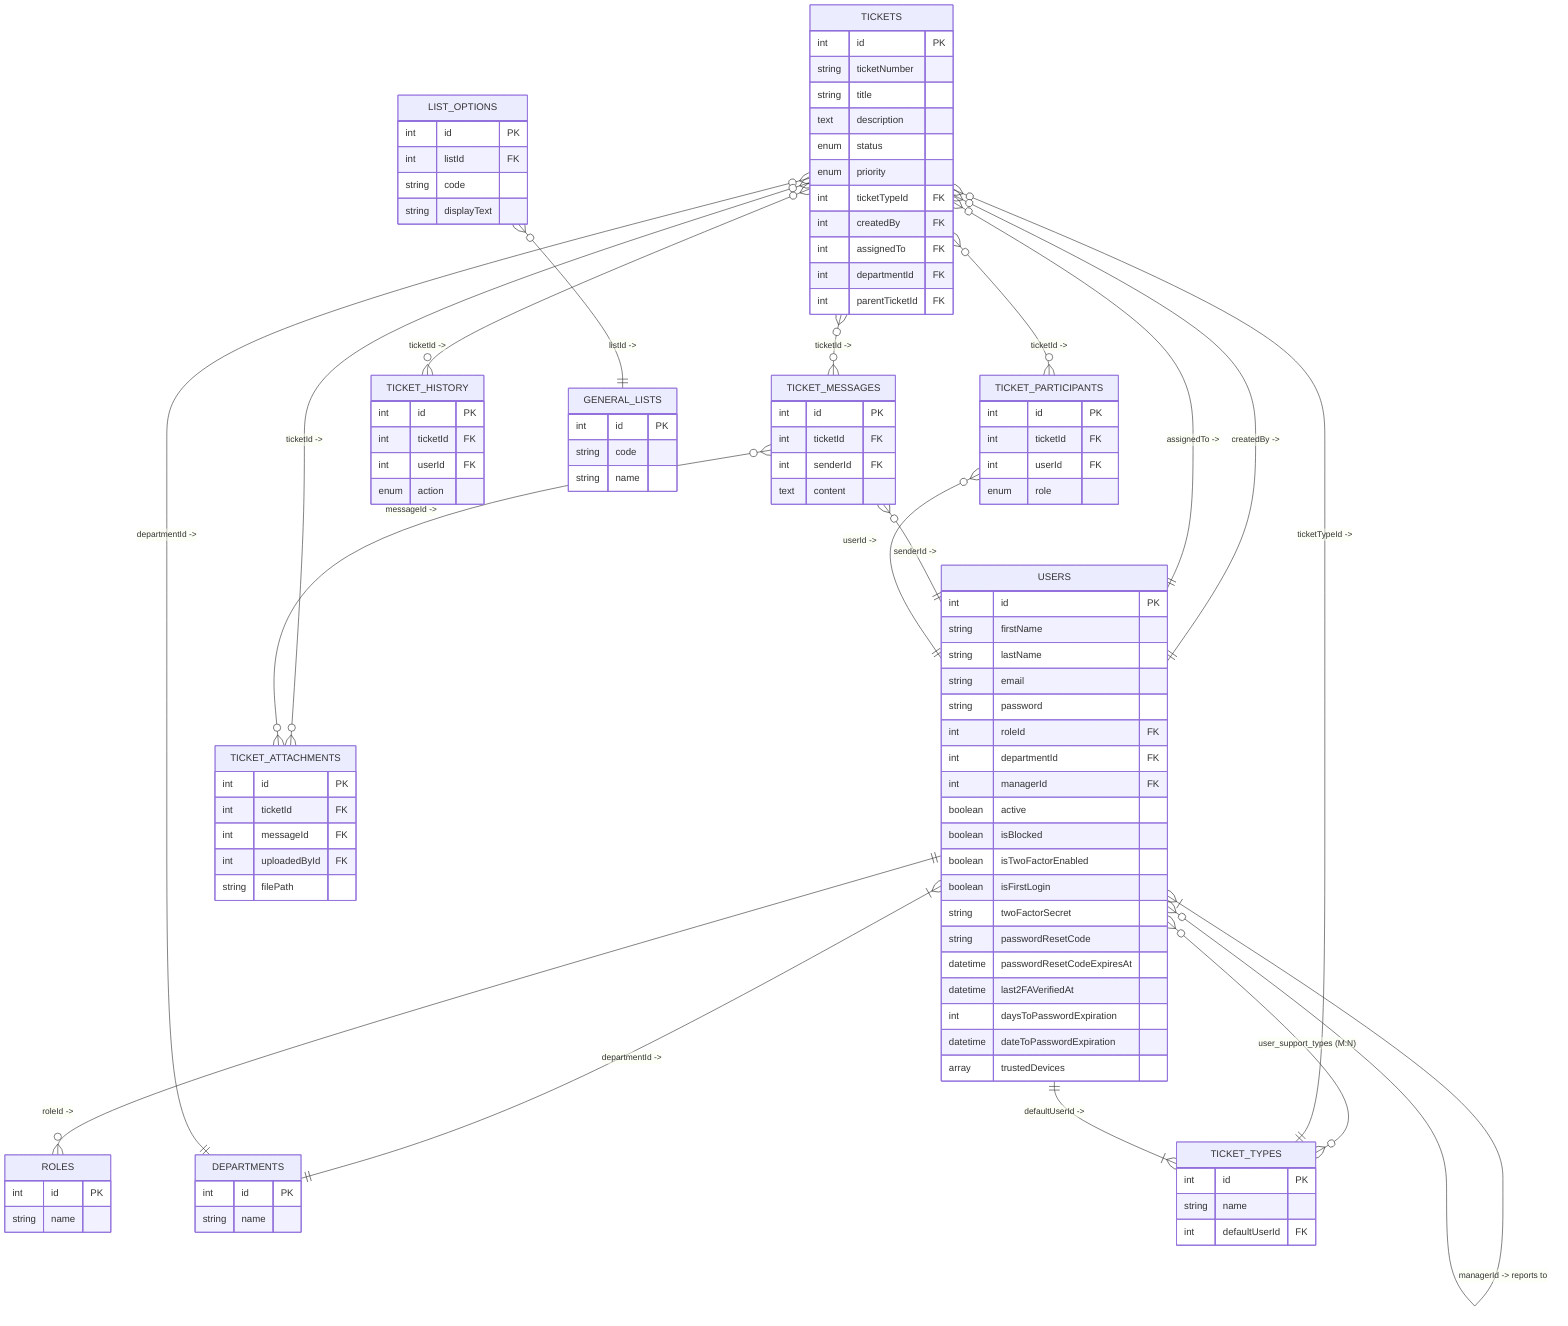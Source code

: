 %% Mermaid ER diagram for api-charlotte (simplified)
erDiagram
    USERS {
        int id PK
        string firstName
        string lastName
        string email
        string password
        int roleId FK
        int departmentId FK
        int managerId FK
        boolean active
        boolean isBlocked
        boolean isTwoFactorEnabled
        boolean isFirstLogin
        string twoFactorSecret
        string passwordResetCode
        datetime passwordResetCodeExpiresAt
        datetime last2FAVerifiedAt
        int daysToPasswordExpiration
        datetime dateToPasswordExpiration
        array trustedDevices
    }

    ROLES {
        int id PK
        string name
    }

    DEPARTMENTS {
        int id PK
        string name
    }

    TICKET_TYPES {
        int id PK
        string name
        int defaultUserId FK
    }

    TICKETS {
        int id PK
        string ticketNumber
        string title
        text description
        enum status
        enum priority
        int ticketTypeId FK
        int createdBy FK
        int assignedTo FK
        int departmentId FK
        int parentTicketId FK
    }

    TICKET_PARTICIPANTS {
        int id PK
        int ticketId FK
        int userId FK
        enum role
    }

    TICKET_MESSAGES {
        int id PK
        int ticketId FK
        int senderId FK
        text content
    }

    TICKET_ATTACHMENTS {
        int id PK
        int ticketId FK
        int messageId FK
        int uploadedById FK
        string filePath
    }

    TICKET_HISTORY {
        int id PK
        int ticketId FK
        int userId FK
        enum action
    }

    LIST_OPTIONS {
        int id PK
        int listId FK
        string code
        string displayText
    }

    GENERAL_LISTS {
        int id PK
        string code
        string name
    }

    USERS ||--o{ ROLES : "roleId ->"
    USERS }|--|| DEPARTMENTS : "departmentId ->"
    USERS }|--o{ USERS : "managerId -> reports to"

    TICKET_TYPES }|--|| USERS : "defaultUserId ->"
    USERS }o--o{ TICKET_TYPES : "user_support_types (M:N)"

    TICKETS }o--|| TICKET_TYPES : "ticketTypeId ->"
    TICKETS }o--|| USERS : "createdBy ->"
    TICKETS }o--|| USERS : "assignedTo ->"
    TICKETS }o--|| DEPARTMENTS : "departmentId ->"
    TICKETS }o--o{ TICKET_PARTICIPANTS : "ticketId ->"
    TICKETS }o--o{ TICKET_MESSAGES : "ticketId ->"
    TICKETS }o--o{ TICKET_ATTACHMENTS : "ticketId ->"
    TICKETS }o--o{ TICKET_HISTORY : "ticketId ->"

    TICKET_MESSAGES }o--o{ TICKET_ATTACHMENTS : "messageId ->"
    TICKET_MESSAGES }o--|| USERS : "senderId ->"

    TICKET_PARTICIPANTS }o--|| USERS : "userId ->"

    LIST_OPTIONS }o--|| GENERAL_LISTS : "listId ->"

%% End of ER diagram